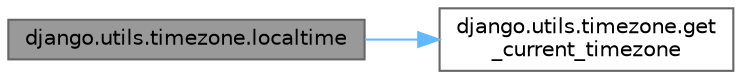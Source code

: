 digraph "django.utils.timezone.localtime"
{
 // LATEX_PDF_SIZE
  bgcolor="transparent";
  edge [fontname=Helvetica,fontsize=10,labelfontname=Helvetica,labelfontsize=10];
  node [fontname=Helvetica,fontsize=10,shape=box,height=0.2,width=0.4];
  rankdir="LR";
  Node1 [id="Node000001",label="django.utils.timezone.localtime",height=0.2,width=0.4,color="gray40", fillcolor="grey60", style="filled", fontcolor="black",tooltip=" "];
  Node1 -> Node2 [id="edge1_Node000001_Node000002",color="steelblue1",style="solid",tooltip=" "];
  Node2 [id="Node000002",label="django.utils.timezone.get\l_current_timezone",height=0.2,width=0.4,color="grey40", fillcolor="white", style="filled",URL="$namespacedjango_1_1utils_1_1timezone.html#a19895bbccea4280110e7bec55387e4dc",tooltip=" "];
}

